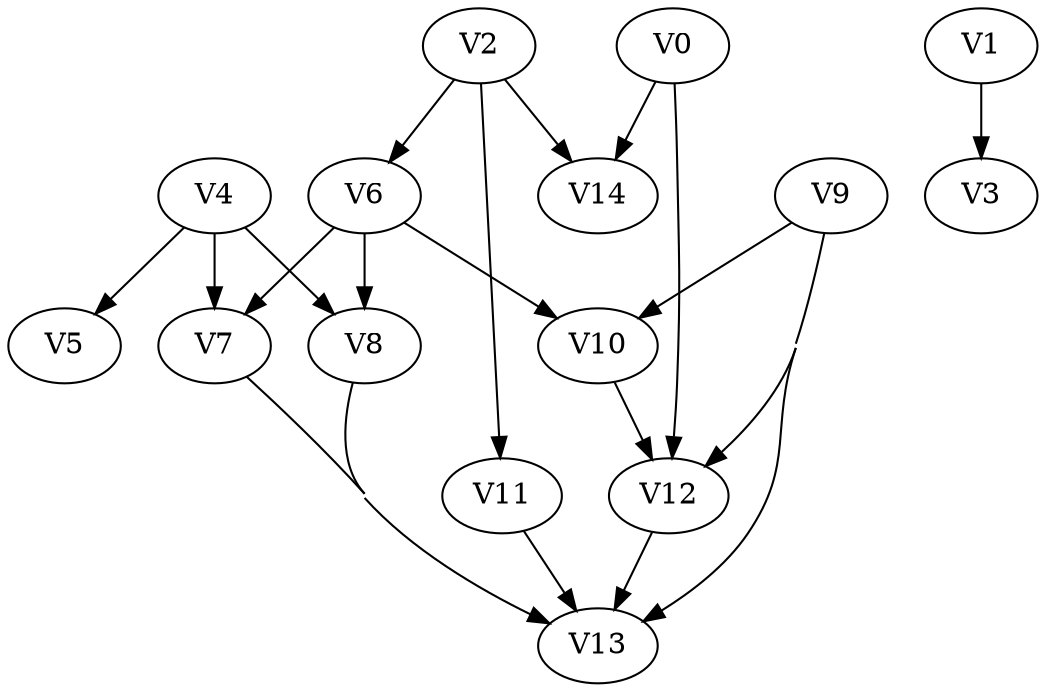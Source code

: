 strict digraph my_dotgraph {
concentrate=True;
V0;
V1;
V2;
V3;
V4;
V5;
V6;
V7;
V8;
V9;
V10;
V11;
V12;
V13;
V14;
V0 -> V12;
V0 -> V14;
V1 -> V3;
V2 -> V6;
V2 -> V11;
V2 -> V14;
V4 -> V5;
V4 -> V7;
V4 -> V8;
V6 -> V7;
V6 -> V8;
V6 -> V10;
V7 -> V13;
V8 -> V13;
V9 -> V10;
V9 -> V12;
V9 -> V13;
V10 -> V12;
V11 -> V13;
V12 -> V13;
}